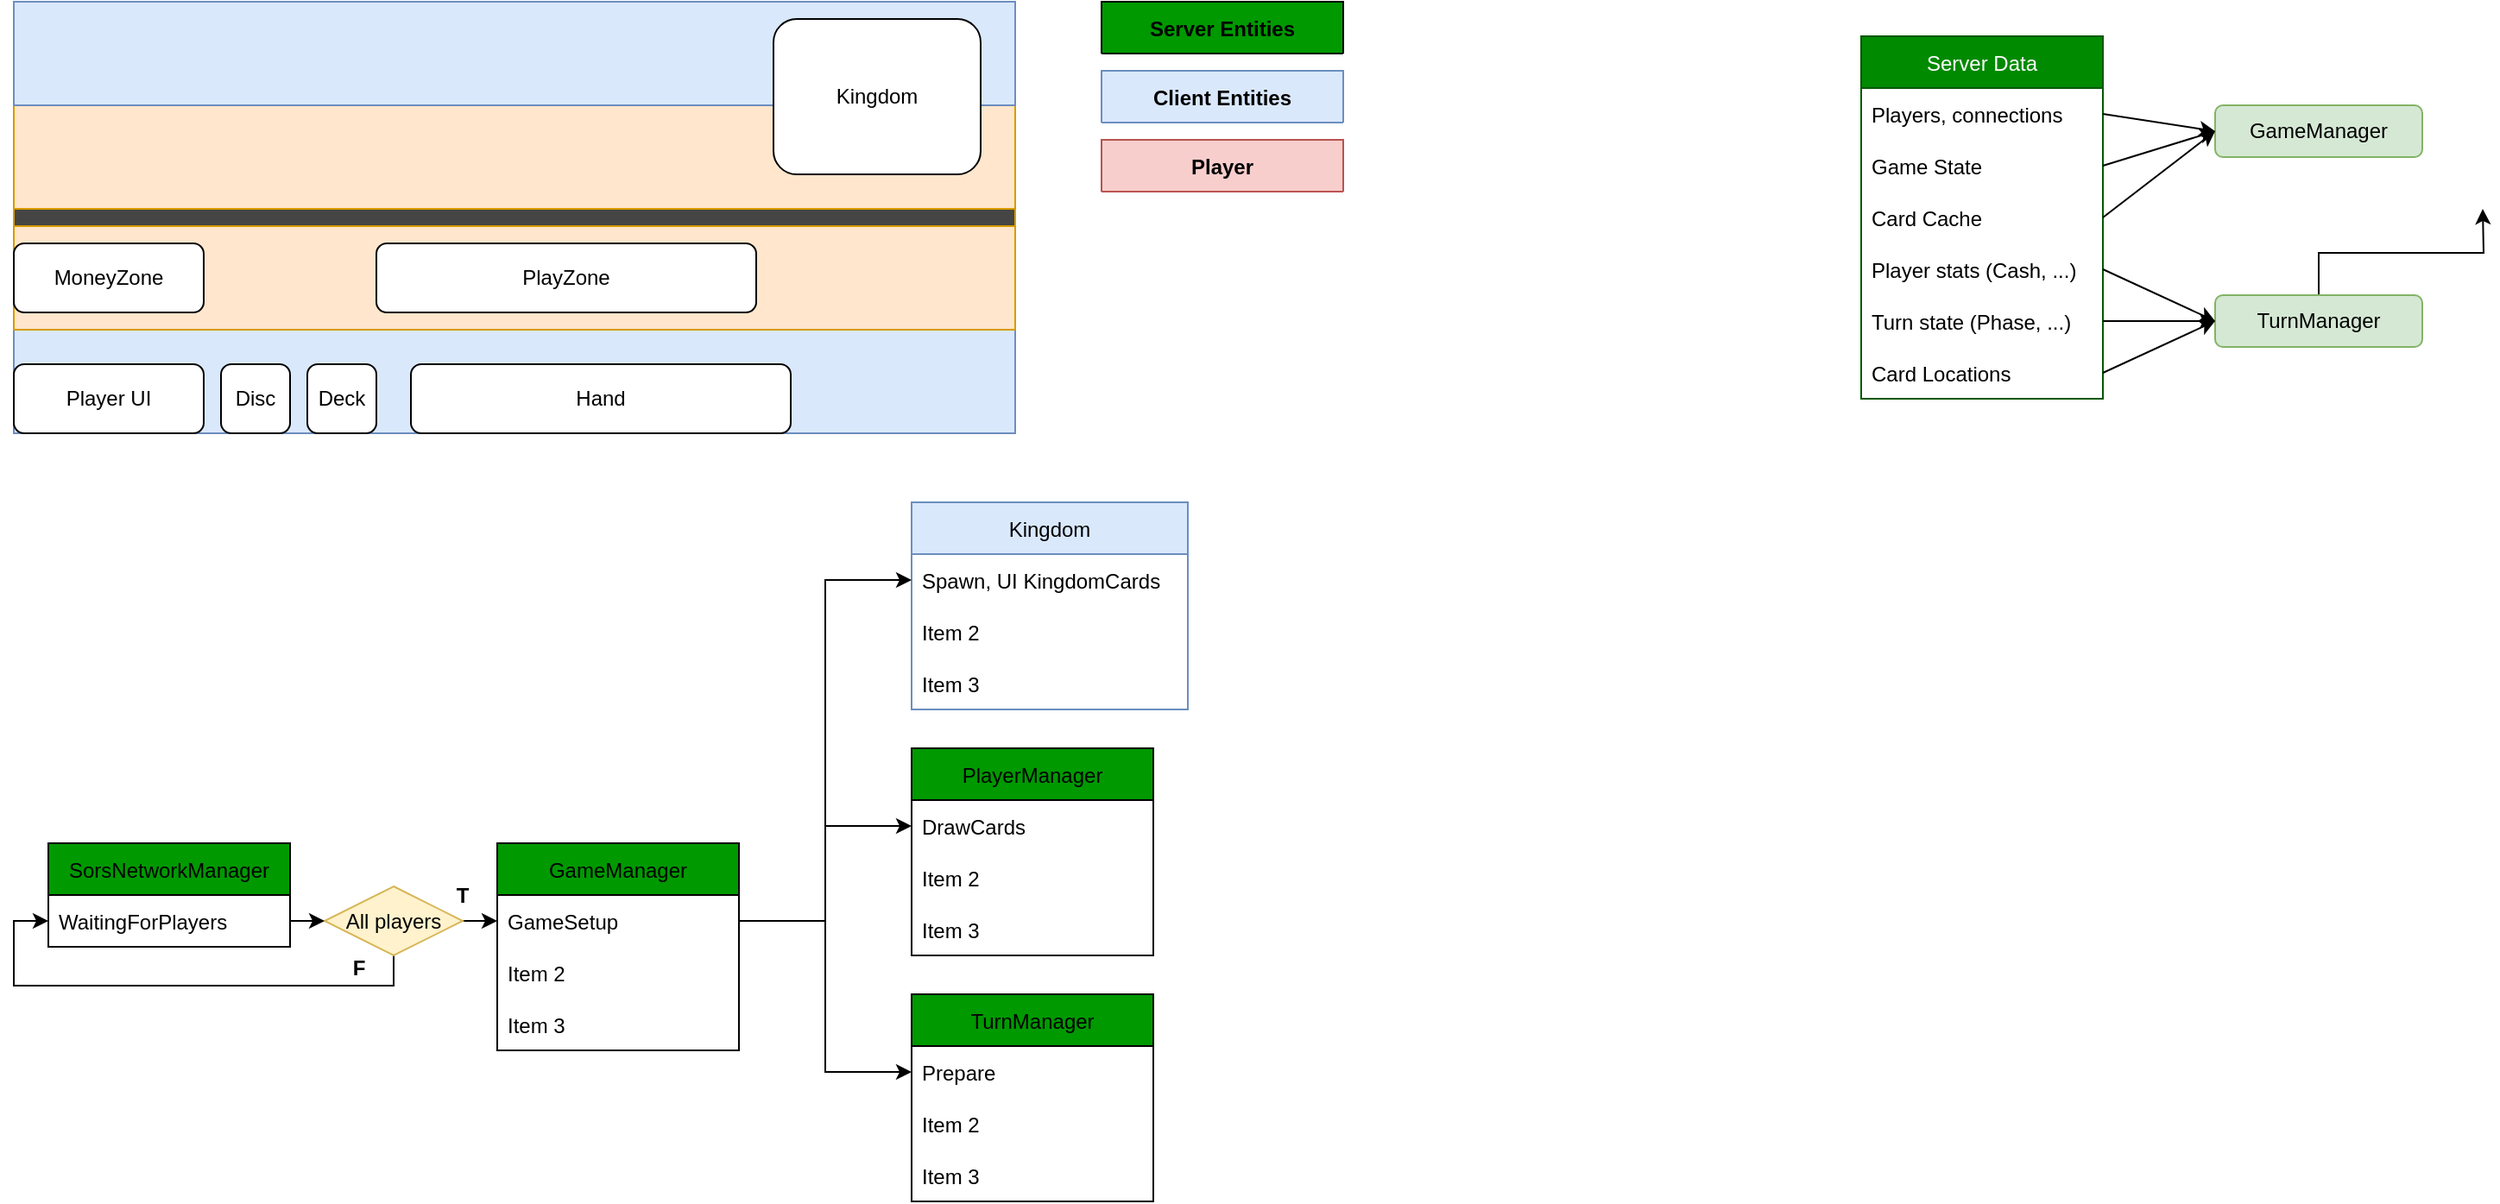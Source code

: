 <mxfile version="20.3.7" type="github" pages="4">
  <diagram name="Overview" id="e56a1550-8fbb-45ad-956c-1786394a9013">
    <mxGraphModel dx="2212" dy="1178" grid="1" gridSize="10" guides="1" tooltips="1" connect="1" arrows="1" fold="1" page="1" pageScale="1" pageWidth="1100" pageHeight="850" background="none" math="0" shadow="0">
      <root>
        <mxCell id="0" />
        <mxCell id="1" parent="0" />
        <mxCell id="58iVRJR7mtL0bhPhVLgX-22" value="" style="group" parent="1" vertex="1" connectable="0">
          <mxGeometry x="70" y="40" width="580" height="250" as="geometry" />
        </mxCell>
        <mxCell id="C90KK72VCtRBAQaXPwwY-1" value="" style="rounded=0;whiteSpace=wrap;html=1;fillColor=#dae8fc;strokeColor=#6c8ebf;" parent="58iVRJR7mtL0bhPhVLgX-22" vertex="1">
          <mxGeometry y="190" width="580" height="60" as="geometry" />
        </mxCell>
        <mxCell id="C90KK72VCtRBAQaXPwwY-2" value="" style="rounded=0;whiteSpace=wrap;html=1;fillColor=#ffe6cc;strokeColor=#d79b00;" parent="58iVRJR7mtL0bhPhVLgX-22" vertex="1">
          <mxGeometry y="130" width="580" height="60" as="geometry" />
        </mxCell>
        <mxCell id="C90KK72VCtRBAQaXPwwY-3" value="" style="rounded=0;whiteSpace=wrap;html=1;fillColor=#ffe6cc;strokeColor=#d79b00;" parent="58iVRJR7mtL0bhPhVLgX-22" vertex="1">
          <mxGeometry y="60" width="580" height="60" as="geometry" />
        </mxCell>
        <mxCell id="C90KK72VCtRBAQaXPwwY-4" value="" style="rounded=0;whiteSpace=wrap;html=1;fillColor=#454545;strokeColor=#d79b00;" parent="58iVRJR7mtL0bhPhVLgX-22" vertex="1">
          <mxGeometry y="120" width="580" height="10" as="geometry" />
        </mxCell>
        <mxCell id="C90KK72VCtRBAQaXPwwY-5" value="" style="rounded=0;whiteSpace=wrap;html=1;fillColor=#dae8fc;strokeColor=#6c8ebf;" parent="58iVRJR7mtL0bhPhVLgX-22" vertex="1">
          <mxGeometry width="580" height="60" as="geometry" />
        </mxCell>
        <mxCell id="C90KK72VCtRBAQaXPwwY-6" value="Hand" style="rounded=1;whiteSpace=wrap;html=1;" parent="58iVRJR7mtL0bhPhVLgX-22" vertex="1">
          <mxGeometry x="230" y="210" width="220" height="40" as="geometry" />
        </mxCell>
        <mxCell id="C90KK72VCtRBAQaXPwwY-7" value="Player UI" style="rounded=1;whiteSpace=wrap;html=1;" parent="58iVRJR7mtL0bhPhVLgX-22" vertex="1">
          <mxGeometry y="210" width="110" height="40" as="geometry" />
        </mxCell>
        <mxCell id="C90KK72VCtRBAQaXPwwY-8" value="Disc" style="rounded=1;whiteSpace=wrap;html=1;" parent="58iVRJR7mtL0bhPhVLgX-22" vertex="1">
          <mxGeometry x="120" y="210" width="40" height="40" as="geometry" />
        </mxCell>
        <mxCell id="C90KK72VCtRBAQaXPwwY-9" value="Deck" style="rounded=1;whiteSpace=wrap;html=1;" parent="58iVRJR7mtL0bhPhVLgX-22" vertex="1">
          <mxGeometry x="170" y="210" width="40" height="40" as="geometry" />
        </mxCell>
        <mxCell id="C90KK72VCtRBAQaXPwwY-10" value="PlayZone" style="rounded=1;whiteSpace=wrap;html=1;" parent="58iVRJR7mtL0bhPhVLgX-22" vertex="1">
          <mxGeometry x="210" y="140" width="220" height="40" as="geometry" />
        </mxCell>
        <mxCell id="C90KK72VCtRBAQaXPwwY-11" value="MoneyZone" style="rounded=1;whiteSpace=wrap;html=1;" parent="58iVRJR7mtL0bhPhVLgX-22" vertex="1">
          <mxGeometry y="140" width="110" height="40" as="geometry" />
        </mxCell>
        <mxCell id="LB_I5nbtP3hotRsRZlri-5" value="Kingdom" style="rounded=1;whiteSpace=wrap;html=1;" parent="58iVRJR7mtL0bhPhVLgX-22" vertex="1">
          <mxGeometry x="440" y="10" width="120" height="90" as="geometry" />
        </mxCell>
        <mxCell id="58iVRJR7mtL0bhPhVLgX-23" value="" style="group" parent="1" vertex="1" connectable="0">
          <mxGeometry x="700" y="40" width="140" height="110" as="geometry" />
        </mxCell>
        <mxCell id="C90KK72VCtRBAQaXPwwY-21" value="Server Entities" style="swimlane;fontStyle=1;childLayout=stackLayout;horizontal=1;startSize=30;horizontalStack=0;resizeParent=1;resizeParentMax=0;resizeLast=0;collapsible=1;marginBottom=0;fillColor=#009900;" parent="58iVRJR7mtL0bhPhVLgX-23" vertex="1">
          <mxGeometry width="140" height="30" as="geometry" />
        </mxCell>
        <mxCell id="C90KK72VCtRBAQaXPwwY-25" value="Player" style="swimlane;fontStyle=1;childLayout=stackLayout;horizontal=1;startSize=30;horizontalStack=0;resizeParent=1;resizeParentMax=0;resizeLast=0;collapsible=1;marginBottom=0;fillColor=#f8cecc;strokeColor=#b85450;" parent="58iVRJR7mtL0bhPhVLgX-23" vertex="1">
          <mxGeometry y="80" width="140" height="30" as="geometry" />
        </mxCell>
        <mxCell id="LB_I5nbtP3hotRsRZlri-6" value="Client Entities" style="swimlane;fontStyle=1;childLayout=stackLayout;horizontal=1;startSize=30;horizontalStack=0;resizeParent=1;resizeParentMax=0;resizeLast=0;collapsible=1;marginBottom=0;fillColor=#dae8fc;strokeColor=#6c8ebf;" parent="58iVRJR7mtL0bhPhVLgX-23" vertex="1">
          <mxGeometry y="40" width="140" height="30" as="geometry" />
        </mxCell>
        <mxCell id="58iVRJR7mtL0bhPhVLgX-24" value="" style="group" parent="1" vertex="1" connectable="0">
          <mxGeometry x="70" y="330" width="680" height="405" as="geometry" />
        </mxCell>
        <mxCell id="C90KK72VCtRBAQaXPwwY-13" value="GameManager" style="swimlane;fontStyle=0;childLayout=stackLayout;horizontal=1;startSize=30;horizontalStack=0;resizeParent=1;resizeParentMax=0;resizeLast=0;collapsible=1;marginBottom=0;fillColor=#009900;" parent="58iVRJR7mtL0bhPhVLgX-24" vertex="1">
          <mxGeometry x="280" y="197.5" width="140" height="120" as="geometry" />
        </mxCell>
        <mxCell id="C90KK72VCtRBAQaXPwwY-14" value="GameSetup" style="text;strokeColor=none;fillColor=none;align=left;verticalAlign=middle;spacingLeft=4;spacingRight=4;overflow=hidden;points=[[0,0.5],[1,0.5]];portConstraint=eastwest;rotatable=0;" parent="C90KK72VCtRBAQaXPwwY-13" vertex="1">
          <mxGeometry y="30" width="140" height="30" as="geometry" />
        </mxCell>
        <mxCell id="C90KK72VCtRBAQaXPwwY-15" value="Item 2" style="text;strokeColor=none;fillColor=none;align=left;verticalAlign=middle;spacingLeft=4;spacingRight=4;overflow=hidden;points=[[0,0.5],[1,0.5]];portConstraint=eastwest;rotatable=0;" parent="C90KK72VCtRBAQaXPwwY-13" vertex="1">
          <mxGeometry y="60" width="140" height="30" as="geometry" />
        </mxCell>
        <mxCell id="C90KK72VCtRBAQaXPwwY-16" value="Item 3" style="text;strokeColor=none;fillColor=none;align=left;verticalAlign=middle;spacingLeft=4;spacingRight=4;overflow=hidden;points=[[0,0.5],[1,0.5]];portConstraint=eastwest;rotatable=0;" parent="C90KK72VCtRBAQaXPwwY-13" vertex="1">
          <mxGeometry y="90" width="140" height="30" as="geometry" />
        </mxCell>
        <mxCell id="C90KK72VCtRBAQaXPwwY-17" value="TurnManager" style="swimlane;fontStyle=0;childLayout=stackLayout;horizontal=1;startSize=30;horizontalStack=0;resizeParent=1;resizeParentMax=0;resizeLast=0;collapsible=1;marginBottom=0;fillColor=#009900;" parent="58iVRJR7mtL0bhPhVLgX-24" vertex="1">
          <mxGeometry x="520" y="285" width="140" height="120" as="geometry" />
        </mxCell>
        <mxCell id="C90KK72VCtRBAQaXPwwY-18" value="Prepare" style="text;strokeColor=none;fillColor=none;align=left;verticalAlign=middle;spacingLeft=4;spacingRight=4;overflow=hidden;points=[[0,0.5],[1,0.5]];portConstraint=eastwest;rotatable=0;" parent="C90KK72VCtRBAQaXPwwY-17" vertex="1">
          <mxGeometry y="30" width="140" height="30" as="geometry" />
        </mxCell>
        <mxCell id="C90KK72VCtRBAQaXPwwY-19" value="Item 2" style="text;strokeColor=none;fillColor=none;align=left;verticalAlign=middle;spacingLeft=4;spacingRight=4;overflow=hidden;points=[[0,0.5],[1,0.5]];portConstraint=eastwest;rotatable=0;" parent="C90KK72VCtRBAQaXPwwY-17" vertex="1">
          <mxGeometry y="60" width="140" height="30" as="geometry" />
        </mxCell>
        <mxCell id="C90KK72VCtRBAQaXPwwY-20" value="Item 3" style="text;strokeColor=none;fillColor=none;align=left;verticalAlign=middle;spacingLeft=4;spacingRight=4;overflow=hidden;points=[[0,0.5],[1,0.5]];portConstraint=eastwest;rotatable=0;" parent="C90KK72VCtRBAQaXPwwY-17" vertex="1">
          <mxGeometry y="90" width="140" height="30" as="geometry" />
        </mxCell>
        <mxCell id="LB_I5nbtP3hotRsRZlri-1" value="Kingdom" style="swimlane;fontStyle=0;childLayout=stackLayout;horizontal=1;startSize=30;horizontalStack=0;resizeParent=1;resizeParentMax=0;resizeLast=0;collapsible=1;marginBottom=0;fillColor=#dae8fc;strokeColor=#6c8ebf;" parent="58iVRJR7mtL0bhPhVLgX-24" vertex="1">
          <mxGeometry x="520" width="160" height="120" as="geometry" />
        </mxCell>
        <mxCell id="LB_I5nbtP3hotRsRZlri-2" value="Spawn, UI KingdomCards " style="text;strokeColor=none;fillColor=none;align=left;verticalAlign=middle;spacingLeft=4;spacingRight=4;overflow=hidden;points=[[0,0.5],[1,0.5]];portConstraint=eastwest;rotatable=0;" parent="LB_I5nbtP3hotRsRZlri-1" vertex="1">
          <mxGeometry y="30" width="160" height="30" as="geometry" />
        </mxCell>
        <mxCell id="LB_I5nbtP3hotRsRZlri-3" value="Item 2" style="text;strokeColor=none;fillColor=none;align=left;verticalAlign=middle;spacingLeft=4;spacingRight=4;overflow=hidden;points=[[0,0.5],[1,0.5]];portConstraint=eastwest;rotatable=0;" parent="LB_I5nbtP3hotRsRZlri-1" vertex="1">
          <mxGeometry y="60" width="160" height="30" as="geometry" />
        </mxCell>
        <mxCell id="LB_I5nbtP3hotRsRZlri-4" value="Item 3" style="text;strokeColor=none;fillColor=none;align=left;verticalAlign=middle;spacingLeft=4;spacingRight=4;overflow=hidden;points=[[0,0.5],[1,0.5]];portConstraint=eastwest;rotatable=0;" parent="LB_I5nbtP3hotRsRZlri-1" vertex="1">
          <mxGeometry y="90" width="160" height="30" as="geometry" />
        </mxCell>
        <mxCell id="LB_I5nbtP3hotRsRZlri-7" value="SorsNetworkManager" style="swimlane;fontStyle=0;childLayout=stackLayout;horizontal=1;startSize=30;horizontalStack=0;resizeParent=1;resizeParentMax=0;resizeLast=0;collapsible=1;marginBottom=0;fillColor=#009900;" parent="58iVRJR7mtL0bhPhVLgX-24" vertex="1">
          <mxGeometry x="20" y="197.5" width="140" height="60" as="geometry" />
        </mxCell>
        <mxCell id="LB_I5nbtP3hotRsRZlri-8" value="WaitingForPlayers" style="text;strokeColor=none;fillColor=none;align=left;verticalAlign=middle;spacingLeft=4;spacingRight=4;overflow=hidden;points=[[0,0.5],[1,0.5]];portConstraint=eastwest;rotatable=0;" parent="LB_I5nbtP3hotRsRZlri-7" vertex="1">
          <mxGeometry y="30" width="140" height="30" as="geometry" />
        </mxCell>
        <mxCell id="LB_I5nbtP3hotRsRZlri-14" style="edgeStyle=orthogonalEdgeStyle;rounded=0;orthogonalLoop=1;jettySize=auto;html=1;exitX=0.5;exitY=1;exitDx=0;exitDy=0;entryX=0;entryY=0.5;entryDx=0;entryDy=0;" parent="58iVRJR7mtL0bhPhVLgX-24" source="LB_I5nbtP3hotRsRZlri-12" target="LB_I5nbtP3hotRsRZlri-8" edge="1">
          <mxGeometry relative="1" as="geometry">
            <mxPoint x="150" y="245" as="targetPoint" />
            <Array as="points">
              <mxPoint x="220" y="280" />
              <mxPoint y="280" />
              <mxPoint y="242" />
            </Array>
          </mxGeometry>
        </mxCell>
        <mxCell id="LB_I5nbtP3hotRsRZlri-16" style="edgeStyle=orthogonalEdgeStyle;rounded=0;orthogonalLoop=1;jettySize=auto;html=1;exitX=1;exitY=0.5;exitDx=0;exitDy=0;entryX=0;entryY=0.5;entryDx=0;entryDy=0;" parent="58iVRJR7mtL0bhPhVLgX-24" source="LB_I5nbtP3hotRsRZlri-12" target="C90KK72VCtRBAQaXPwwY-14" edge="1">
          <mxGeometry relative="1" as="geometry" />
        </mxCell>
        <mxCell id="LB_I5nbtP3hotRsRZlri-12" value="All players" style="rhombus;whiteSpace=wrap;html=1;fillColor=#fff2cc;strokeColor=#d6b656;" parent="58iVRJR7mtL0bhPhVLgX-24" vertex="1">
          <mxGeometry x="180" y="222.5" width="80" height="40" as="geometry" />
        </mxCell>
        <mxCell id="LB_I5nbtP3hotRsRZlri-13" style="edgeStyle=orthogonalEdgeStyle;rounded=0;orthogonalLoop=1;jettySize=auto;html=1;exitX=1;exitY=0.5;exitDx=0;exitDy=0;entryX=0;entryY=0.5;entryDx=0;entryDy=0;" parent="58iVRJR7mtL0bhPhVLgX-24" source="LB_I5nbtP3hotRsRZlri-8" target="LB_I5nbtP3hotRsRZlri-12" edge="1">
          <mxGeometry relative="1" as="geometry" />
        </mxCell>
        <mxCell id="LB_I5nbtP3hotRsRZlri-17" value="&lt;b&gt;T&lt;/b&gt;" style="text;html=1;strokeColor=none;fillColor=none;align=center;verticalAlign=middle;whiteSpace=wrap;rounded=0;" parent="58iVRJR7mtL0bhPhVLgX-24" vertex="1">
          <mxGeometry x="230" y="212.5" width="60" height="30" as="geometry" />
        </mxCell>
        <mxCell id="LB_I5nbtP3hotRsRZlri-18" value="&lt;b&gt;F&lt;/b&gt;" style="text;html=1;strokeColor=none;fillColor=none;align=center;verticalAlign=middle;whiteSpace=wrap;rounded=0;" parent="58iVRJR7mtL0bhPhVLgX-24" vertex="1">
          <mxGeometry x="170" y="255" width="60" height="30" as="geometry" />
        </mxCell>
        <mxCell id="LB_I5nbtP3hotRsRZlri-19" style="edgeStyle=orthogonalEdgeStyle;rounded=0;orthogonalLoop=1;jettySize=auto;html=1;exitX=1;exitY=0.5;exitDx=0;exitDy=0;entryX=0;entryY=0.5;entryDx=0;entryDy=0;" parent="58iVRJR7mtL0bhPhVLgX-24" source="C90KK72VCtRBAQaXPwwY-14" target="C90KK72VCtRBAQaXPwwY-18" edge="1">
          <mxGeometry relative="1" as="geometry" />
        </mxCell>
        <mxCell id="LB_I5nbtP3hotRsRZlri-20" style="edgeStyle=orthogonalEdgeStyle;rounded=0;orthogonalLoop=1;jettySize=auto;html=1;exitX=1;exitY=0.5;exitDx=0;exitDy=0;entryX=0;entryY=0.5;entryDx=0;entryDy=0;" parent="58iVRJR7mtL0bhPhVLgX-24" source="C90KK72VCtRBAQaXPwwY-14" target="LB_I5nbtP3hotRsRZlri-2" edge="1">
          <mxGeometry relative="1" as="geometry">
            <mxPoint x="480" y="45" as="targetPoint" />
          </mxGeometry>
        </mxCell>
        <mxCell id="LB_I5nbtP3hotRsRZlri-21" value="PlayerManager" style="swimlane;fontStyle=0;childLayout=stackLayout;horizontal=1;startSize=30;horizontalStack=0;resizeParent=1;resizeParentMax=0;resizeLast=0;collapsible=1;marginBottom=0;fillColor=#009900;" parent="58iVRJR7mtL0bhPhVLgX-24" vertex="1">
          <mxGeometry x="520" y="142.5" width="140" height="120" as="geometry" />
        </mxCell>
        <mxCell id="LB_I5nbtP3hotRsRZlri-22" value="DrawCards" style="text;strokeColor=none;fillColor=none;align=left;verticalAlign=middle;spacingLeft=4;spacingRight=4;overflow=hidden;points=[[0,0.5],[1,0.5]];portConstraint=eastwest;rotatable=0;" parent="LB_I5nbtP3hotRsRZlri-21" vertex="1">
          <mxGeometry y="30" width="140" height="30" as="geometry" />
        </mxCell>
        <mxCell id="LB_I5nbtP3hotRsRZlri-23" value="Item 2" style="text;strokeColor=none;fillColor=none;align=left;verticalAlign=middle;spacingLeft=4;spacingRight=4;overflow=hidden;points=[[0,0.5],[1,0.5]];portConstraint=eastwest;rotatable=0;" parent="LB_I5nbtP3hotRsRZlri-21" vertex="1">
          <mxGeometry y="60" width="140" height="30" as="geometry" />
        </mxCell>
        <mxCell id="LB_I5nbtP3hotRsRZlri-24" value="Item 3" style="text;strokeColor=none;fillColor=none;align=left;verticalAlign=middle;spacingLeft=4;spacingRight=4;overflow=hidden;points=[[0,0.5],[1,0.5]];portConstraint=eastwest;rotatable=0;" parent="LB_I5nbtP3hotRsRZlri-21" vertex="1">
          <mxGeometry y="90" width="140" height="30" as="geometry" />
        </mxCell>
        <mxCell id="LB_I5nbtP3hotRsRZlri-25" style="edgeStyle=orthogonalEdgeStyle;rounded=0;orthogonalLoop=1;jettySize=auto;html=1;exitX=1;exitY=0.5;exitDx=0;exitDy=0;entryX=0;entryY=0.5;entryDx=0;entryDy=0;" parent="58iVRJR7mtL0bhPhVLgX-24" source="C90KK72VCtRBAQaXPwwY-14" target="LB_I5nbtP3hotRsRZlri-22" edge="1">
          <mxGeometry relative="1" as="geometry" />
        </mxCell>
        <mxCell id="ub6TdQImIJ_st5pN_1mr-3" value="Server Data" style="swimlane;fontStyle=0;childLayout=stackLayout;horizontal=1;startSize=30;horizontalStack=0;resizeParent=1;resizeParentMax=0;resizeLast=0;collapsible=1;marginBottom=0;fillColor=#008a00;fontColor=#ffffff;strokeColor=#005700;" parent="1" vertex="1">
          <mxGeometry x="1140" y="60" width="140" height="210" as="geometry" />
        </mxCell>
        <mxCell id="ub6TdQImIJ_st5pN_1mr-4" value="Players, connections" style="text;strokeColor=none;fillColor=none;align=left;verticalAlign=middle;spacingLeft=4;spacingRight=4;overflow=hidden;points=[[0,0.5],[1,0.5]];portConstraint=eastwest;rotatable=0;" parent="ub6TdQImIJ_st5pN_1mr-3" vertex="1">
          <mxGeometry y="30" width="140" height="30" as="geometry" />
        </mxCell>
        <mxCell id="ub6TdQImIJ_st5pN_1mr-7" value="Game State" style="text;strokeColor=none;fillColor=none;align=left;verticalAlign=middle;spacingLeft=4;spacingRight=4;overflow=hidden;points=[[0,0.5],[1,0.5]];portConstraint=eastwest;rotatable=0;" parent="ub6TdQImIJ_st5pN_1mr-3" vertex="1">
          <mxGeometry y="60" width="140" height="30" as="geometry" />
        </mxCell>
        <mxCell id="ub6TdQImIJ_st5pN_1mr-10" value="Card Cache" style="text;strokeColor=none;fillColor=none;align=left;verticalAlign=middle;spacingLeft=4;spacingRight=4;overflow=hidden;points=[[0,0.5],[1,0.5]];portConstraint=eastwest;rotatable=0;" parent="ub6TdQImIJ_st5pN_1mr-3" vertex="1">
          <mxGeometry y="90" width="140" height="30" as="geometry" />
        </mxCell>
        <mxCell id="ub6TdQImIJ_st5pN_1mr-8" value="Player stats (Cash, ...)" style="text;strokeColor=none;fillColor=none;align=left;verticalAlign=middle;spacingLeft=4;spacingRight=4;overflow=hidden;points=[[0,0.5],[1,0.5]];portConstraint=eastwest;rotatable=0;" parent="ub6TdQImIJ_st5pN_1mr-3" vertex="1">
          <mxGeometry y="120" width="140" height="30" as="geometry" />
        </mxCell>
        <mxCell id="ub6TdQImIJ_st5pN_1mr-9" value="Turn state (Phase, ...)" style="text;strokeColor=none;fillColor=none;align=left;verticalAlign=middle;spacingLeft=4;spacingRight=4;overflow=hidden;points=[[0,0.5],[1,0.5]];portConstraint=eastwest;rotatable=0;" parent="ub6TdQImIJ_st5pN_1mr-3" vertex="1">
          <mxGeometry y="150" width="140" height="30" as="geometry" />
        </mxCell>
        <mxCell id="ub6TdQImIJ_st5pN_1mr-5" value="Card Locations" style="text;strokeColor=none;fillColor=none;align=left;verticalAlign=middle;spacingLeft=4;spacingRight=4;overflow=hidden;points=[[0,0.5],[1,0.5]];portConstraint=eastwest;rotatable=0;" parent="ub6TdQImIJ_st5pN_1mr-3" vertex="1">
          <mxGeometry y="180" width="140" height="30" as="geometry" />
        </mxCell>
        <mxCell id="ub6TdQImIJ_st5pN_1mr-11" value="GameManager" style="rounded=1;whiteSpace=wrap;html=1;fillColor=#d5e8d4;strokeColor=#82b366;" parent="1" vertex="1">
          <mxGeometry x="1345" y="100" width="120" height="30" as="geometry" />
        </mxCell>
        <mxCell id="kdSAJhhV-AyTgdfB6zP1-1" style="edgeStyle=orthogonalEdgeStyle;rounded=0;orthogonalLoop=1;jettySize=auto;html=1;exitX=0.5;exitY=0;exitDx=0;exitDy=0;" edge="1" parent="1" source="ub6TdQImIJ_st5pN_1mr-12">
          <mxGeometry relative="1" as="geometry">
            <mxPoint x="1500" y="160" as="targetPoint" />
          </mxGeometry>
        </mxCell>
        <mxCell id="ub6TdQImIJ_st5pN_1mr-12" value="TurnManager" style="rounded=1;whiteSpace=wrap;html=1;fillColor=#d5e8d4;strokeColor=#82b366;" parent="1" vertex="1">
          <mxGeometry x="1345" y="210" width="120" height="30" as="geometry" />
        </mxCell>
        <mxCell id="ub6TdQImIJ_st5pN_1mr-13" style="rounded=0;orthogonalLoop=1;jettySize=auto;html=1;exitX=1;exitY=0.5;exitDx=0;exitDy=0;entryX=0;entryY=0.5;entryDx=0;entryDy=0;startArrow=none;startFill=0;" parent="1" source="ub6TdQImIJ_st5pN_1mr-8" target="ub6TdQImIJ_st5pN_1mr-12" edge="1">
          <mxGeometry relative="1" as="geometry" />
        </mxCell>
        <mxCell id="ub6TdQImIJ_st5pN_1mr-14" style="edgeStyle=none;rounded=0;orthogonalLoop=1;jettySize=auto;html=1;exitX=1;exitY=0.5;exitDx=0;exitDy=0;entryX=0;entryY=0.5;entryDx=0;entryDy=0;startArrow=none;startFill=0;" parent="1" source="ub6TdQImIJ_st5pN_1mr-9" target="ub6TdQImIJ_st5pN_1mr-12" edge="1">
          <mxGeometry relative="1" as="geometry" />
        </mxCell>
        <mxCell id="ub6TdQImIJ_st5pN_1mr-15" style="edgeStyle=none;rounded=0;orthogonalLoop=1;jettySize=auto;html=1;exitX=1;exitY=0.5;exitDx=0;exitDy=0;entryX=0;entryY=0.5;entryDx=0;entryDy=0;startArrow=none;startFill=0;" parent="1" source="ub6TdQImIJ_st5pN_1mr-4" target="ub6TdQImIJ_st5pN_1mr-11" edge="1">
          <mxGeometry relative="1" as="geometry" />
        </mxCell>
        <mxCell id="ub6TdQImIJ_st5pN_1mr-16" style="edgeStyle=none;rounded=0;orthogonalLoop=1;jettySize=auto;html=1;exitX=1;exitY=0.5;exitDx=0;exitDy=0;startArrow=none;startFill=0;entryX=0;entryY=0.5;entryDx=0;entryDy=0;" parent="1" source="ub6TdQImIJ_st5pN_1mr-7" target="ub6TdQImIJ_st5pN_1mr-11" edge="1">
          <mxGeometry relative="1" as="geometry">
            <mxPoint x="1325" y="135" as="targetPoint" />
            <Array as="points" />
          </mxGeometry>
        </mxCell>
        <mxCell id="ub6TdQImIJ_st5pN_1mr-17" style="edgeStyle=none;rounded=0;orthogonalLoop=1;jettySize=auto;html=1;exitX=1;exitY=0.5;exitDx=0;exitDy=0;entryX=0;entryY=0.5;entryDx=0;entryDy=0;startArrow=none;startFill=0;" parent="1" source="ub6TdQImIJ_st5pN_1mr-10" target="ub6TdQImIJ_st5pN_1mr-11" edge="1">
          <mxGeometry relative="1" as="geometry" />
        </mxCell>
        <mxCell id="ub6TdQImIJ_st5pN_1mr-18" style="edgeStyle=none;rounded=0;orthogonalLoop=1;jettySize=auto;html=1;exitX=1;exitY=0.5;exitDx=0;exitDy=0;entryX=0;entryY=0.5;entryDx=0;entryDy=0;startArrow=none;startFill=0;" parent="1" source="ub6TdQImIJ_st5pN_1mr-5" target="ub6TdQImIJ_st5pN_1mr-12" edge="1">
          <mxGeometry relative="1" as="geometry" />
        </mxCell>
      </root>
    </mxGraphModel>
  </diagram>
  <diagram id="BeQoN5BNRSyJdBuuKmHe" name="TurnManager">
    <mxGraphModel dx="474" dy="693" grid="1" gridSize="10" guides="1" tooltips="1" connect="1" arrows="1" fold="1" page="1" pageScale="1" pageWidth="827" pageHeight="1169" math="0" shadow="0">
      <root>
        <mxCell id="0" />
        <mxCell id="1" parent="0" />
        <mxCell id="vIFYrGIW03D9M_VSCfs5-1" value="TurnManager State Machine" style="swimlane;" vertex="1" parent="1">
          <mxGeometry x="1110" y="25" width="450" height="800" as="geometry" />
        </mxCell>
        <mxCell id="vIFYrGIW03D9M_VSCfs5-2" style="edgeStyle=orthogonalEdgeStyle;rounded=0;orthogonalLoop=1;jettySize=auto;html=1;exitX=0.5;exitY=1;exitDx=0;exitDy=0;entryX=0.5;entryY=0;entryDx=0;entryDy=0;" edge="1" parent="vIFYrGIW03D9M_VSCfs5-1" source="vIFYrGIW03D9M_VSCfs5-3" target="vIFYrGIW03D9M_VSCfs5-8">
          <mxGeometry relative="1" as="geometry" />
        </mxCell>
        <mxCell id="vIFYrGIW03D9M_VSCfs5-3" value="Prepare" style="shape=hexagon;perimeter=hexagonPerimeter2;whiteSpace=wrap;html=1;fixedSize=1;" vertex="1" parent="vIFYrGIW03D9M_VSCfs5-1">
          <mxGeometry x="120" y="70" width="110" height="40" as="geometry" />
        </mxCell>
        <mxCell id="vIFYrGIW03D9M_VSCfs5-4" style="edgeStyle=orthogonalEdgeStyle;rounded=0;orthogonalLoop=1;jettySize=auto;html=1;exitX=1;exitY=0.5;exitDx=0;exitDy=0;entryX=0;entryY=0.5;entryDx=0;entryDy=0;" edge="1" parent="vIFYrGIW03D9M_VSCfs5-1" source="vIFYrGIW03D9M_VSCfs5-5" target="vIFYrGIW03D9M_VSCfs5-3">
          <mxGeometry relative="1" as="geometry" />
        </mxCell>
        <mxCell id="vIFYrGIW03D9M_VSCfs5-5" value="" style="ellipse;whiteSpace=wrap;html=1;aspect=fixed;fillColor=#454545;" vertex="1" parent="vIFYrGIW03D9M_VSCfs5-1">
          <mxGeometry x="20" y="75" width="30" height="30" as="geometry" />
        </mxCell>
        <mxCell id="vIFYrGIW03D9M_VSCfs5-6" value="&lt;b&gt;GameSetup&lt;/b&gt;" style="text;html=1;strokeColor=none;fillColor=none;align=center;verticalAlign=middle;whiteSpace=wrap;rounded=0;" vertex="1" parent="vIFYrGIW03D9M_VSCfs5-1">
          <mxGeometry x="60" y="50" width="60" height="30" as="geometry" />
        </mxCell>
        <mxCell id="vIFYrGIW03D9M_VSCfs5-7" style="edgeStyle=orthogonalEdgeStyle;rounded=0;orthogonalLoop=1;jettySize=auto;html=1;exitX=0.5;exitY=1;exitDx=0;exitDy=0;entryX=0.5;entryY=0;entryDx=0;entryDy=0;" edge="1" parent="vIFYrGIW03D9M_VSCfs5-1" source="vIFYrGIW03D9M_VSCfs5-8" target="vIFYrGIW03D9M_VSCfs5-11">
          <mxGeometry relative="1" as="geometry" />
        </mxCell>
        <mxCell id="vIFYrGIW03D9M_VSCfs5-8" value="PhaseSelection" style="shape=hexagon;perimeter=hexagonPerimeter2;whiteSpace=wrap;html=1;fixedSize=1;" vertex="1" parent="vIFYrGIW03D9M_VSCfs5-1">
          <mxGeometry x="120" y="130" width="110" height="40" as="geometry" />
        </mxCell>
        <mxCell id="vIFYrGIW03D9M_VSCfs5-9" style="edgeStyle=orthogonalEdgeStyle;rounded=0;orthogonalLoop=1;jettySize=auto;html=1;exitX=0;exitY=0.5;exitDx=0;exitDy=0;entryX=0;entryY=0.5;entryDx=0;entryDy=0;startArrow=none;" edge="1" parent="vIFYrGIW03D9M_VSCfs5-1" source="vIFYrGIW03D9M_VSCfs5-13" target="vIFYrGIW03D9M_VSCfs5-8">
          <mxGeometry relative="1" as="geometry" />
        </mxCell>
        <mxCell id="vIFYrGIW03D9M_VSCfs5-10" style="edgeStyle=orthogonalEdgeStyle;rounded=0;orthogonalLoop=1;jettySize=auto;html=1;exitX=0.5;exitY=1;exitDx=0;exitDy=0;entryX=0.5;entryY=0;entryDx=0;entryDy=0;" edge="1" parent="vIFYrGIW03D9M_VSCfs5-1" source="vIFYrGIW03D9M_VSCfs5-11" target="vIFYrGIW03D9M_VSCfs5-16">
          <mxGeometry relative="1" as="geometry" />
        </mxCell>
        <mxCell id="vIFYrGIW03D9M_VSCfs5-11" value="All" style="rhombus;whiteSpace=wrap;html=1;fillColor=#fff2cc;strokeColor=#d6b656;" vertex="1" parent="vIFYrGIW03D9M_VSCfs5-1">
          <mxGeometry x="150" y="190" width="50" height="40" as="geometry" />
        </mxCell>
        <mxCell id="vIFYrGIW03D9M_VSCfs5-12" value="&lt;b&gt;Player selected&lt;/b&gt;" style="text;html=1;strokeColor=none;fillColor=none;align=center;verticalAlign=middle;whiteSpace=wrap;rounded=0;" vertex="1" parent="vIFYrGIW03D9M_VSCfs5-1">
          <mxGeometry x="175" y="167" width="100" height="30" as="geometry" />
        </mxCell>
        <mxCell id="vIFYrGIW03D9M_VSCfs5-13" value="&lt;b&gt;F&lt;/b&gt;" style="text;html=1;strokeColor=none;fillColor=none;align=center;verticalAlign=middle;whiteSpace=wrap;rounded=0;" vertex="1" parent="vIFYrGIW03D9M_VSCfs5-1">
          <mxGeometry x="100" y="170" width="20" height="30" as="geometry" />
        </mxCell>
        <mxCell id="vIFYrGIW03D9M_VSCfs5-14" value="" style="edgeStyle=orthogonalEdgeStyle;rounded=0;orthogonalLoop=1;jettySize=auto;html=1;exitX=0;exitY=0.5;exitDx=0;exitDy=0;entryX=0;entryY=0.5;entryDx=0;entryDy=0;endArrow=none;" edge="1" parent="vIFYrGIW03D9M_VSCfs5-1" source="vIFYrGIW03D9M_VSCfs5-11" target="vIFYrGIW03D9M_VSCfs5-13">
          <mxGeometry relative="1" as="geometry">
            <mxPoint x="1380" y="1050" as="sourcePoint" />
            <mxPoint x="1350" y="990" as="targetPoint" />
            <Array as="points">
              <mxPoint x="80" y="210" />
              <mxPoint x="80" y="185" />
            </Array>
          </mxGeometry>
        </mxCell>
        <mxCell id="vIFYrGIW03D9M_VSCfs5-15" style="edgeStyle=orthogonalEdgeStyle;rounded=0;orthogonalLoop=1;jettySize=auto;html=1;exitX=0.5;exitY=1;exitDx=0;exitDy=0;entryX=0.5;entryY=0;entryDx=0;entryDy=0;" edge="1" parent="vIFYrGIW03D9M_VSCfs5-1" source="vIFYrGIW03D9M_VSCfs5-16" target="vIFYrGIW03D9M_VSCfs5-27">
          <mxGeometry relative="1" as="geometry" />
        </mxCell>
        <mxCell id="vIFYrGIW03D9M_VSCfs5-16" value="NextPhase" style="shape=hexagon;perimeter=hexagonPerimeter2;whiteSpace=wrap;html=1;fixedSize=1;" vertex="1" parent="vIFYrGIW03D9M_VSCfs5-1">
          <mxGeometry x="120" y="270" width="110" height="40" as="geometry" />
        </mxCell>
        <mxCell id="vIFYrGIW03D9M_VSCfs5-17" value="&lt;b&gt;T&lt;/b&gt;" style="text;html=1;strokeColor=none;fillColor=none;align=center;verticalAlign=middle;whiteSpace=wrap;rounded=0;" vertex="1" parent="vIFYrGIW03D9M_VSCfs5-1">
          <mxGeometry x="175" y="230" width="20" height="30" as="geometry" />
        </mxCell>
        <mxCell id="vIFYrGIW03D9M_VSCfs5-18" style="edgeStyle=orthogonalEdgeStyle;rounded=0;orthogonalLoop=1;jettySize=auto;html=1;exitX=0;exitY=0.5;exitDx=0;exitDy=0;entryX=1;entryY=0.5;entryDx=0;entryDy=0;" edge="1" parent="vIFYrGIW03D9M_VSCfs5-1" source="vIFYrGIW03D9M_VSCfs5-19" target="vIFYrGIW03D9M_VSCfs5-29">
          <mxGeometry relative="1" as="geometry" />
        </mxCell>
        <mxCell id="vIFYrGIW03D9M_VSCfs5-19" value="Draw I" style="shape=hexagon;perimeter=hexagonPerimeter2;whiteSpace=wrap;html=1;fixedSize=1;" vertex="1" parent="vIFYrGIW03D9M_VSCfs5-1">
          <mxGeometry x="120" y="390" width="110" height="40" as="geometry" />
        </mxCell>
        <mxCell id="vIFYrGIW03D9M_VSCfs5-20" style="edgeStyle=orthogonalEdgeStyle;rounded=0;orthogonalLoop=1;jettySize=auto;html=1;exitX=0.5;exitY=1;exitDx=0;exitDy=0;entryX=1;entryY=0.5;entryDx=0;entryDy=0;" edge="1" parent="vIFYrGIW03D9M_VSCfs5-1" source="vIFYrGIW03D9M_VSCfs5-27" target="vIFYrGIW03D9M_VSCfs5-19">
          <mxGeometry relative="1" as="geometry">
            <mxPoint x="250" y="400.0" as="sourcePoint" />
            <Array as="points">
              <mxPoint x="175" y="380" />
              <mxPoint x="250" y="380" />
              <mxPoint x="250" y="410" />
            </Array>
          </mxGeometry>
        </mxCell>
        <mxCell id="vIFYrGIW03D9M_VSCfs5-21" style="edgeStyle=orthogonalEdgeStyle;rounded=0;orthogonalLoop=1;jettySize=auto;html=1;exitX=0;exitY=0.5;exitDx=0;exitDy=0;entryX=1;entryY=0.5;entryDx=0;entryDy=0;" edge="1" parent="vIFYrGIW03D9M_VSCfs5-1" target="vIFYrGIW03D9M_VSCfs5-30">
          <mxGeometry relative="1" as="geometry">
            <Array as="points">
              <mxPoint x="250" y="470" />
            </Array>
            <mxPoint x="250" y="400.0" as="sourcePoint" />
          </mxGeometry>
        </mxCell>
        <mxCell id="vIFYrGIW03D9M_VSCfs5-22" style="edgeStyle=orthogonalEdgeStyle;rounded=0;orthogonalLoop=1;jettySize=auto;html=1;exitX=0;exitY=0.5;exitDx=0;exitDy=0;entryX=1;entryY=0.5;entryDx=0;entryDy=0;" edge="1" parent="vIFYrGIW03D9M_VSCfs5-1" target="vIFYrGIW03D9M_VSCfs5-31">
          <mxGeometry relative="1" as="geometry">
            <Array as="points">
              <mxPoint x="250" y="530" />
            </Array>
            <mxPoint x="250" y="400.0" as="sourcePoint" />
          </mxGeometry>
        </mxCell>
        <mxCell id="vIFYrGIW03D9M_VSCfs5-23" style="edgeStyle=orthogonalEdgeStyle;rounded=0;orthogonalLoop=1;jettySize=auto;html=1;exitX=0;exitY=0.5;exitDx=0;exitDy=0;entryX=1;entryY=0.5;entryDx=0;entryDy=0;" edge="1" parent="vIFYrGIW03D9M_VSCfs5-1" target="vIFYrGIW03D9M_VSCfs5-33">
          <mxGeometry relative="1" as="geometry">
            <Array as="points">
              <mxPoint x="250" y="590" />
            </Array>
            <mxPoint x="250" y="400.0" as="sourcePoint" />
          </mxGeometry>
        </mxCell>
        <mxCell id="vIFYrGIW03D9M_VSCfs5-24" style="edgeStyle=orthogonalEdgeStyle;rounded=0;orthogonalLoop=1;jettySize=auto;html=1;exitX=0;exitY=0.5;exitDx=0;exitDy=0;entryX=1;entryY=0.5;entryDx=0;entryDy=0;" edge="1" parent="vIFYrGIW03D9M_VSCfs5-1" target="vIFYrGIW03D9M_VSCfs5-34">
          <mxGeometry relative="1" as="geometry">
            <mxPoint x="250" y="400.0" as="sourcePoint" />
            <Array as="points">
              <mxPoint x="250" y="650" />
            </Array>
          </mxGeometry>
        </mxCell>
        <mxCell id="vIFYrGIW03D9M_VSCfs5-25" style="edgeStyle=orthogonalEdgeStyle;rounded=0;orthogonalLoop=1;jettySize=auto;html=1;exitX=0;exitY=0.5;exitDx=0;exitDy=0;entryX=1;entryY=0.5;entryDx=0;entryDy=0;" edge="1" parent="vIFYrGIW03D9M_VSCfs5-1" target="vIFYrGIW03D9M_VSCfs5-36">
          <mxGeometry relative="1" as="geometry">
            <mxPoint x="250" y="400.0" as="sourcePoint" />
            <Array as="points">
              <mxPoint x="250" y="710" />
            </Array>
          </mxGeometry>
        </mxCell>
        <mxCell id="vIFYrGIW03D9M_VSCfs5-26" style="edgeStyle=orthogonalEdgeStyle;rounded=0;orthogonalLoop=1;jettySize=auto;html=1;exitX=0;exitY=0.5;exitDx=0;exitDy=0;entryX=1;entryY=0.5;entryDx=0;entryDy=0;" edge="1" parent="vIFYrGIW03D9M_VSCfs5-1" target="vIFYrGIW03D9M_VSCfs5-37">
          <mxGeometry relative="1" as="geometry">
            <mxPoint x="250" y="400.0" as="sourcePoint" />
            <Array as="points">
              <mxPoint x="250" y="770" />
            </Array>
          </mxGeometry>
        </mxCell>
        <mxCell id="vIFYrGIW03D9M_VSCfs5-27" value="Phase left" style="rhombus;whiteSpace=wrap;html=1;fillColor=#fff2cc;strokeColor=#d6b656;" vertex="1" parent="vIFYrGIW03D9M_VSCfs5-1">
          <mxGeometry x="130" y="330" width="90" height="40" as="geometry" />
        </mxCell>
        <mxCell id="vIFYrGIW03D9M_VSCfs5-28" value="&lt;b&gt;T&lt;/b&gt;" style="text;html=1;strokeColor=none;fillColor=none;align=center;verticalAlign=middle;whiteSpace=wrap;rounded=0;" vertex="1" parent="vIFYrGIW03D9M_VSCfs5-1">
          <mxGeometry x="150" y="360" width="20" height="30" as="geometry" />
        </mxCell>
        <mxCell id="vIFYrGIW03D9M_VSCfs5-29" value="Discard" style="shape=hexagon;perimeter=hexagonPerimeter2;whiteSpace=wrap;html=1;fixedSize=1;" vertex="1" parent="vIFYrGIW03D9M_VSCfs5-1">
          <mxGeometry x="30" y="390" width="70" height="40" as="geometry" />
        </mxCell>
        <mxCell id="vIFYrGIW03D9M_VSCfs5-30" value="Develop" style="shape=hexagon;perimeter=hexagonPerimeter2;whiteSpace=wrap;html=1;fixedSize=1;" vertex="1" parent="vIFYrGIW03D9M_VSCfs5-1">
          <mxGeometry x="120" y="450" width="110" height="40" as="geometry" />
        </mxCell>
        <mxCell id="vIFYrGIW03D9M_VSCfs5-50" style="edgeStyle=orthogonalEdgeStyle;rounded=0;orthogonalLoop=1;jettySize=auto;html=1;exitX=0;exitY=0.5;exitDx=0;exitDy=0;entryX=1;entryY=0.5;entryDx=0;entryDy=0;" edge="1" parent="vIFYrGIW03D9M_VSCfs5-1" source="vIFYrGIW03D9M_VSCfs5-31" target="vIFYrGIW03D9M_VSCfs5-49">
          <mxGeometry relative="1" as="geometry" />
        </mxCell>
        <mxCell id="vIFYrGIW03D9M_VSCfs5-31" value="Deploy" style="shape=hexagon;perimeter=hexagonPerimeter2;whiteSpace=wrap;html=1;fixedSize=1;" vertex="1" parent="vIFYrGIW03D9M_VSCfs5-1">
          <mxGeometry x="120" y="510" width="110" height="40" as="geometry" />
        </mxCell>
        <mxCell id="vIFYrGIW03D9M_VSCfs5-32" style="edgeStyle=orthogonalEdgeStyle;rounded=0;orthogonalLoop=1;jettySize=auto;html=1;exitX=1;exitY=0.75;exitDx=0;exitDy=0;entryX=1;entryY=0.5;entryDx=0;entryDy=0;startArrow=classic;startFill=1;dashed=1;" edge="1" parent="vIFYrGIW03D9M_VSCfs5-1" source="vIFYrGIW03D9M_VSCfs5-33" target="vIFYrGIW03D9M_VSCfs5-48">
          <mxGeometry relative="1" as="geometry" />
        </mxCell>
        <mxCell id="vIFYrGIW03D9M_VSCfs5-33" value="Combat" style="shape=hexagon;perimeter=hexagonPerimeter2;whiteSpace=wrap;html=1;fixedSize=1;" vertex="1" parent="vIFYrGIW03D9M_VSCfs5-1">
          <mxGeometry x="120" y="570" width="110" height="40" as="geometry" />
        </mxCell>
        <mxCell id="vIFYrGIW03D9M_VSCfs5-53" style="edgeStyle=orthogonalEdgeStyle;rounded=0;orthogonalLoop=1;jettySize=auto;html=1;exitX=0;exitY=0.5;exitDx=0;exitDy=0;entryX=1;entryY=0.5;entryDx=0;entryDy=0;" edge="1" parent="vIFYrGIW03D9M_VSCfs5-1" source="vIFYrGIW03D9M_VSCfs5-34" target="vIFYrGIW03D9M_VSCfs5-52">
          <mxGeometry relative="1" as="geometry" />
        </mxCell>
        <mxCell id="vIFYrGIW03D9M_VSCfs5-34" value="Draw II" style="shape=hexagon;perimeter=hexagonPerimeter2;whiteSpace=wrap;html=1;fixedSize=1;" vertex="1" parent="vIFYrGIW03D9M_VSCfs5-1">
          <mxGeometry x="120" y="630" width="110" height="40" as="geometry" />
        </mxCell>
        <mxCell id="vIFYrGIW03D9M_VSCfs5-35" style="edgeStyle=orthogonalEdgeStyle;rounded=0;orthogonalLoop=1;jettySize=auto;html=1;exitX=0;exitY=0.5;exitDx=0;exitDy=0;entryX=1;entryY=0.5;entryDx=0;entryDy=0;" edge="1" parent="vIFYrGIW03D9M_VSCfs5-1" source="vIFYrGIW03D9M_VSCfs5-36" target="vIFYrGIW03D9M_VSCfs5-39">
          <mxGeometry relative="1" as="geometry" />
        </mxCell>
        <mxCell id="vIFYrGIW03D9M_VSCfs5-36" value="Recruit" style="shape=hexagon;perimeter=hexagonPerimeter2;whiteSpace=wrap;html=1;fixedSize=1;" vertex="1" parent="vIFYrGIW03D9M_VSCfs5-1">
          <mxGeometry x="120" y="690" width="110" height="40" as="geometry" />
        </mxCell>
        <mxCell id="vIFYrGIW03D9M_VSCfs5-37" value="Prevail" style="shape=hexagon;perimeter=hexagonPerimeter2;whiteSpace=wrap;html=1;fixedSize=1;" vertex="1" parent="vIFYrGIW03D9M_VSCfs5-1">
          <mxGeometry x="120" y="750" width="110" height="40" as="geometry" />
        </mxCell>
        <mxCell id="vIFYrGIW03D9M_VSCfs5-38" style="edgeStyle=orthogonalEdgeStyle;rounded=0;orthogonalLoop=1;jettySize=auto;html=1;exitX=0;exitY=0.5;exitDx=0;exitDy=0;entryX=0;entryY=0.5;entryDx=0;entryDy=0;" edge="1" parent="vIFYrGIW03D9M_VSCfs5-1" source="vIFYrGIW03D9M_VSCfs5-39" target="vIFYrGIW03D9M_VSCfs5-16">
          <mxGeometry relative="1" as="geometry" />
        </mxCell>
        <mxCell id="vIFYrGIW03D9M_VSCfs5-39" value="Spawn" style="shape=hexagon;perimeter=hexagonPerimeter2;whiteSpace=wrap;html=1;fixedSize=1;" vertex="1" parent="vIFYrGIW03D9M_VSCfs5-1">
          <mxGeometry x="30" y="690" width="70" height="40" as="geometry" />
        </mxCell>
        <mxCell id="vIFYrGIW03D9M_VSCfs5-40" style="edgeStyle=orthogonalEdgeStyle;rounded=0;orthogonalLoop=1;jettySize=auto;html=1;exitX=0;exitY=0.5;exitDx=0;exitDy=0;entryX=0;entryY=0.5;entryDx=0;entryDy=0;" edge="1" parent="vIFYrGIW03D9M_VSCfs5-1" source="vIFYrGIW03D9M_VSCfs5-29" target="vIFYrGIW03D9M_VSCfs5-16">
          <mxGeometry relative="1" as="geometry">
            <mxPoint x="70" y="350" as="targetPoint" />
          </mxGeometry>
        </mxCell>
        <mxCell id="vIFYrGIW03D9M_VSCfs5-41" style="edgeStyle=orthogonalEdgeStyle;rounded=0;orthogonalLoop=1;jettySize=auto;html=1;exitX=0.5;exitY=0;exitDx=0;exitDy=0;entryX=0.5;entryY=1;entryDx=0;entryDy=0;" edge="1" parent="vIFYrGIW03D9M_VSCfs5-1" source="vIFYrGIW03D9M_VSCfs5-42">
          <mxGeometry relative="1" as="geometry">
            <mxPoint x="355" y="170" as="targetPoint" />
          </mxGeometry>
        </mxCell>
        <mxCell id="vIFYrGIW03D9M_VSCfs5-42" value="Clean Up" style="shape=hexagon;perimeter=hexagonPerimeter2;whiteSpace=wrap;html=1;fixedSize=1;" vertex="1" parent="vIFYrGIW03D9M_VSCfs5-1">
          <mxGeometry x="300" y="330" width="110" height="40" as="geometry" />
        </mxCell>
        <mxCell id="vIFYrGIW03D9M_VSCfs5-43" style="edgeStyle=orthogonalEdgeStyle;rounded=0;orthogonalLoop=1;jettySize=auto;html=1;exitX=1;exitY=0.5;exitDx=0;exitDy=0;entryX=0;entryY=0.5;entryDx=0;entryDy=0;" edge="1" parent="vIFYrGIW03D9M_VSCfs5-1" source="vIFYrGIW03D9M_VSCfs5-27" target="vIFYrGIW03D9M_VSCfs5-42">
          <mxGeometry relative="1" as="geometry">
            <mxPoint x="300" y="350.174" as="targetPoint" />
          </mxGeometry>
        </mxCell>
        <mxCell id="vIFYrGIW03D9M_VSCfs5-44" style="edgeStyle=orthogonalEdgeStyle;rounded=0;orthogonalLoop=1;jettySize=auto;html=1;exitX=0;exitY=0.5;exitDx=0;exitDy=0;entryX=1;entryY=0.5;entryDx=0;entryDy=0;" edge="1" parent="vIFYrGIW03D9M_VSCfs5-1" source="vIFYrGIW03D9M_VSCfs5-48" target="vIFYrGIW03D9M_VSCfs5-8">
          <mxGeometry relative="1" as="geometry">
            <mxPoint x="300" y="150" as="sourcePoint" />
          </mxGeometry>
        </mxCell>
        <mxCell id="vIFYrGIW03D9M_VSCfs5-45" style="edgeStyle=orthogonalEdgeStyle;rounded=0;orthogonalLoop=1;jettySize=auto;html=1;exitX=0.5;exitY=0;exitDx=0;exitDy=0;entryX=0.5;entryY=1;entryDx=0;entryDy=0;" edge="1" parent="vIFYrGIW03D9M_VSCfs5-1" target="vIFYrGIW03D9M_VSCfs5-46">
          <mxGeometry relative="1" as="geometry">
            <mxPoint x="355" y="130" as="sourcePoint" />
          </mxGeometry>
        </mxCell>
        <mxCell id="vIFYrGIW03D9M_VSCfs5-46" value="" style="ellipse;whiteSpace=wrap;html=1;aspect=fixed;fillColor=#e1d5e7;strokeColor=#9673a6;" vertex="1" parent="vIFYrGIW03D9M_VSCfs5-1">
          <mxGeometry x="340" y="75" width="30" height="30" as="geometry" />
        </mxCell>
        <mxCell id="vIFYrGIW03D9M_VSCfs5-47" value="&lt;b&gt;F&lt;/b&gt;" style="text;html=1;strokeColor=none;fillColor=none;align=center;verticalAlign=middle;whiteSpace=wrap;rounded=0;" vertex="1" parent="vIFYrGIW03D9M_VSCfs5-1">
          <mxGeometry x="250" y="325" width="20" height="30" as="geometry" />
        </mxCell>
        <mxCell id="vIFYrGIW03D9M_VSCfs5-48" value="Victory" style="rhombus;whiteSpace=wrap;html=1;fillColor=#fff2cc;strokeColor=#d6b656;" vertex="1" parent="vIFYrGIW03D9M_VSCfs5-1">
          <mxGeometry x="310" y="130" width="90" height="40" as="geometry" />
        </mxCell>
        <mxCell id="vIFYrGIW03D9M_VSCfs5-51" style="edgeStyle=orthogonalEdgeStyle;rounded=0;orthogonalLoop=1;jettySize=auto;html=1;exitX=0;exitY=0.5;exitDx=0;exitDy=0;entryX=0;entryY=0.5;entryDx=0;entryDy=0;" edge="1" parent="vIFYrGIW03D9M_VSCfs5-1" source="vIFYrGIW03D9M_VSCfs5-49" target="vIFYrGIW03D9M_VSCfs5-16">
          <mxGeometry relative="1" as="geometry" />
        </mxCell>
        <mxCell id="vIFYrGIW03D9M_VSCfs5-49" value="Play" style="shape=hexagon;perimeter=hexagonPerimeter2;whiteSpace=wrap;html=1;fixedSize=1;" vertex="1" parent="vIFYrGIW03D9M_VSCfs5-1">
          <mxGeometry x="30" y="510" width="70" height="40" as="geometry" />
        </mxCell>
        <mxCell id="vIFYrGIW03D9M_VSCfs5-54" style="edgeStyle=orthogonalEdgeStyle;rounded=0;orthogonalLoop=1;jettySize=auto;html=1;exitX=0;exitY=0.5;exitDx=0;exitDy=0;entryX=0;entryY=0.5;entryDx=0;entryDy=0;" edge="1" parent="vIFYrGIW03D9M_VSCfs5-1" source="vIFYrGIW03D9M_VSCfs5-52" target="vIFYrGIW03D9M_VSCfs5-16">
          <mxGeometry relative="1" as="geometry" />
        </mxCell>
        <mxCell id="vIFYrGIW03D9M_VSCfs5-52" value="Discard" style="shape=hexagon;perimeter=hexagonPerimeter2;whiteSpace=wrap;html=1;fixedSize=1;" vertex="1" parent="vIFYrGIW03D9M_VSCfs5-1">
          <mxGeometry x="30" y="630" width="70" height="40" as="geometry" />
        </mxCell>
      </root>
    </mxGraphModel>
  </diagram>
  <diagram id="exUoNrCpm0PSTHpJsONM" name="CardSpawning">
    <mxGraphModel dx="2212" dy="1178" grid="1" gridSize="10" guides="1" tooltips="1" connect="1" arrows="1" fold="1" page="1" pageScale="1" pageWidth="827" pageHeight="1169" math="0" shadow="0">
      <root>
        <mxCell id="0" />
        <mxCell id="1" parent="0" />
        <mxCell id="qxQjuaZBA_G91cJxU5cJ-1" value="" style="group" vertex="1" connectable="0" parent="1">
          <mxGeometry x="130" y="160" width="510" height="660" as="geometry" />
        </mxCell>
        <mxCell id="qxQjuaZBA_G91cJxU5cJ-2" value="ScriptableCard&#xa;ScriptableObject" style="swimlane;fontStyle=1;childLayout=stackLayout;horizontal=1;startSize=40;horizontalStack=0;resizeParent=1;resizeParentMax=0;resizeLast=0;collapsible=1;marginBottom=0;" vertex="1" parent="qxQjuaZBA_G91cJxU5cJ-1">
          <mxGeometry x="183" width="140" height="70" as="geometry" />
        </mxCell>
        <mxCell id="qxQjuaZBA_G91cJxU5cJ-3" value="hash, title, ..." style="text;strokeColor=none;fillColor=none;align=left;verticalAlign=middle;spacingLeft=4;spacingRight=4;overflow=hidden;points=[[0,0.5],[1,0.5]];portConstraint=eastwest;rotatable=0;" vertex="1" parent="qxQjuaZBA_G91cJxU5cJ-2">
          <mxGeometry y="40" width="140" height="30" as="geometry" />
        </mxCell>
        <mxCell id="qxQjuaZBA_G91cJxU5cJ-4" value="PlayerManager" style="swimlane;fontStyle=1;childLayout=stackLayout;horizontal=1;startSize=30;horizontalStack=0;resizeParent=1;resizeParentMax=0;resizeLast=0;collapsible=1;marginBottom=0;" vertex="1" parent="qxQjuaZBA_G91cJxU5cJ-1">
          <mxGeometry x="130" y="390" width="140" height="90" as="geometry" />
        </mxCell>
        <mxCell id="qxQjuaZBA_G91cJxU5cJ-5" value="cards = CardCollection" style="text;strokeColor=none;fillColor=none;align=left;verticalAlign=middle;spacingLeft=4;spacingRight=4;overflow=hidden;points=[[0,0.5],[1,0.5]];portConstraint=eastwest;rotatable=0;" vertex="1" parent="qxQjuaZBA_G91cJxU5cJ-4">
          <mxGeometry y="30" width="140" height="30" as="geometry" />
        </mxCell>
        <mxCell id="qxQjuaZBA_G91cJxU5cJ-6" value="DrawCard" style="text;strokeColor=none;fillColor=none;align=left;verticalAlign=middle;spacingLeft=4;spacingRight=4;overflow=hidden;points=[[0,0.5],[1,0.5]];portConstraint=eastwest;rotatable=0;" vertex="1" parent="qxQjuaZBA_G91cJxU5cJ-4">
          <mxGeometry y="60" width="140" height="30" as="geometry" />
        </mxCell>
        <mxCell id="qxQjuaZBA_G91cJxU5cJ-7" value="CardCollection" style="swimlane;fontStyle=1;childLayout=stackLayout;horizontal=1;startSize=30;horizontalStack=0;resizeParent=1;resizeParentMax=0;resizeLast=0;collapsible=1;marginBottom=0;" vertex="1" parent="qxQjuaZBA_G91cJxU5cJ-1">
          <mxGeometry x="270" y="420" width="140" height="120" as="geometry" />
        </mxCell>
        <mxCell id="qxQjuaZBA_G91cJxU5cJ-8" value="deck" style="text;strokeColor=none;fillColor=none;align=left;verticalAlign=middle;spacingLeft=4;spacingRight=4;overflow=hidden;points=[[0,0.5],[1,0.5]];portConstraint=eastwest;rotatable=0;" vertex="1" parent="qxQjuaZBA_G91cJxU5cJ-7">
          <mxGeometry y="30" width="140" height="30" as="geometry" />
        </mxCell>
        <mxCell id="qxQjuaZBA_G91cJxU5cJ-9" value="hand    " style="text;strokeColor=none;fillColor=none;align=left;verticalAlign=middle;spacingLeft=4;spacingRight=4;overflow=hidden;points=[[0,0.5],[1,0.5]];portConstraint=eastwest;rotatable=0;" vertex="1" parent="qxQjuaZBA_G91cJxU5cJ-7">
          <mxGeometry y="60" width="140" height="30" as="geometry" />
        </mxCell>
        <mxCell id="qxQjuaZBA_G91cJxU5cJ-10" value="discard" style="text;strokeColor=none;fillColor=none;align=left;verticalAlign=middle;spacingLeft=4;spacingRight=4;overflow=hidden;points=[[0,0.5],[1,0.5]];portConstraint=eastwest;rotatable=0;" vertex="1" parent="qxQjuaZBA_G91cJxU5cJ-7">
          <mxGeometry y="90" width="140" height="30" as="geometry" />
        </mxCell>
        <mxCell id="qxQjuaZBA_G91cJxU5cJ-11" value="CardInfo" style="swimlane;fontStyle=1;childLayout=stackLayout;horizontal=1;startSize=30;horizontalStack=0;resizeParent=1;resizeParentMax=0;resizeLast=0;collapsible=1;marginBottom=0;" vertex="1" parent="qxQjuaZBA_G91cJxU5cJ-1">
          <mxGeometry x="270" y="540" width="140" height="120" as="geometry" />
        </mxCell>
        <mxCell id="qxQjuaZBA_G91cJxU5cJ-12" value="deck" style="text;strokeColor=none;fillColor=none;align=left;verticalAlign=middle;spacingLeft=4;spacingRight=4;overflow=hidden;points=[[0,0.5],[1,0.5]];portConstraint=eastwest;rotatable=0;" vertex="1" parent="qxQjuaZBA_G91cJxU5cJ-11">
          <mxGeometry y="30" width="140" height="30" as="geometry" />
        </mxCell>
        <mxCell id="qxQjuaZBA_G91cJxU5cJ-13" value="hand    " style="text;strokeColor=none;fillColor=none;align=left;verticalAlign=middle;spacingLeft=4;spacingRight=4;overflow=hidden;points=[[0,0.5],[1,0.5]];portConstraint=eastwest;rotatable=0;" vertex="1" parent="qxQjuaZBA_G91cJxU5cJ-11">
          <mxGeometry y="60" width="140" height="30" as="geometry" />
        </mxCell>
        <mxCell id="qxQjuaZBA_G91cJxU5cJ-14" value="discard" style="text;strokeColor=none;fillColor=none;align=left;verticalAlign=middle;spacingLeft=4;spacingRight=4;overflow=hidden;points=[[0,0.5],[1,0.5]];portConstraint=eastwest;rotatable=0;" vertex="1" parent="qxQjuaZBA_G91cJxU5cJ-11">
          <mxGeometry y="90" width="140" height="30" as="geometry" />
        </mxCell>
        <mxCell id="qxQjuaZBA_G91cJxU5cJ-15" value="GameManager" style="swimlane;fontStyle=1;childLayout=stackLayout;horizontal=1;startSize=30;horizontalStack=0;resizeParent=1;resizeParentMax=0;resizeLast=0;collapsible=1;marginBottom=0;" vertex="1" parent="qxQjuaZBA_G91cJxU5cJ-1">
          <mxGeometry y="140" width="140" height="90" as="geometry" />
        </mxCell>
        <mxCell id="qxQjuaZBA_G91cJxU5cJ-16" value="SpawnPlayerDeck" style="text;strokeColor=none;fillColor=none;align=left;verticalAlign=middle;spacingLeft=4;spacingRight=4;overflow=hidden;points=[[0,0.5],[1,0.5]];portConstraint=eastwest;rotatable=0;" vertex="1" parent="qxQjuaZBA_G91cJxU5cJ-15">
          <mxGeometry y="30" width="140" height="30" as="geometry" />
        </mxCell>
        <mxCell id="qxQjuaZBA_G91cJxU5cJ-17" value="DrawCard" style="text;strokeColor=none;fillColor=none;align=left;verticalAlign=middle;spacingLeft=4;spacingRight=4;overflow=hidden;points=[[0,0.5],[1,0.5]];portConstraint=eastwest;rotatable=0;" vertex="1" parent="qxQjuaZBA_G91cJxU5cJ-15">
          <mxGeometry y="60" width="140" height="30" as="geometry" />
        </mxCell>
        <mxCell id="qxQjuaZBA_G91cJxU5cJ-18" value="&lt;span style=&quot;text-align: left;&quot;&gt;SpawnCard&lt;/span&gt;" style="rounded=1;whiteSpace=wrap;html=1;" vertex="1" parent="qxQjuaZBA_G91cJxU5cJ-1">
          <mxGeometry x="210" y="167.5" width="86" height="35" as="geometry" />
        </mxCell>
        <mxCell id="qxQjuaZBA_G91cJxU5cJ-19" style="edgeStyle=orthogonalEdgeStyle;rounded=0;orthogonalLoop=1;jettySize=auto;html=1;exitX=0.5;exitY=1;exitDx=0;exitDy=0;" edge="1" parent="qxQjuaZBA_G91cJxU5cJ-1" source="qxQjuaZBA_G91cJxU5cJ-2" target="qxQjuaZBA_G91cJxU5cJ-18">
          <mxGeometry relative="1" as="geometry" />
        </mxCell>
        <mxCell id="qxQjuaZBA_G91cJxU5cJ-20" style="edgeStyle=orthogonalEdgeStyle;rounded=0;orthogonalLoop=1;jettySize=auto;html=1;exitX=1;exitY=0.5;exitDx=0;exitDy=0;entryX=0;entryY=0.5;entryDx=0;entryDy=0;" edge="1" parent="qxQjuaZBA_G91cJxU5cJ-1" source="qxQjuaZBA_G91cJxU5cJ-16" target="qxQjuaZBA_G91cJxU5cJ-18">
          <mxGeometry relative="1" as="geometry" />
        </mxCell>
        <mxCell id="qxQjuaZBA_G91cJxU5cJ-21" value="GameObject&#xa;Card Prefab" style="swimlane;fontStyle=1;childLayout=stackLayout;horizontal=1;startSize=40;horizontalStack=0;resizeParent=1;resizeParentMax=0;resizeLast=0;collapsible=1;marginBottom=0;" vertex="1" parent="qxQjuaZBA_G91cJxU5cJ-1">
          <mxGeometry x="160" y="250" width="106" height="100" as="geometry" />
        </mxCell>
        <mxCell id="qxQjuaZBA_G91cJxU5cJ-22" value="UI" style="text;strokeColor=none;fillColor=none;align=left;verticalAlign=middle;spacingLeft=4;spacingRight=4;overflow=hidden;points=[[0,0.5],[1,0.5]];portConstraint=eastwest;rotatable=0;" vertex="1" parent="qxQjuaZBA_G91cJxU5cJ-21">
          <mxGeometry y="40" width="106" height="30" as="geometry" />
        </mxCell>
        <mxCell id="qxQjuaZBA_G91cJxU5cJ-23" value="Movements" style="text;strokeColor=none;fillColor=none;align=left;verticalAlign=middle;spacingLeft=4;spacingRight=4;overflow=hidden;points=[[0,0.5],[1,0.5]];portConstraint=eastwest;rotatable=0;" vertex="1" parent="qxQjuaZBA_G91cJxU5cJ-21">
          <mxGeometry y="70" width="106" height="30" as="geometry" />
        </mxCell>
        <mxCell id="qxQjuaZBA_G91cJxU5cJ-24" style="edgeStyle=orthogonalEdgeStyle;rounded=0;orthogonalLoop=1;jettySize=auto;html=1;exitX=0.5;exitY=1;exitDx=0;exitDy=0;entryX=0.5;entryY=0;entryDx=0;entryDy=0;" edge="1" parent="qxQjuaZBA_G91cJxU5cJ-1" source="qxQjuaZBA_G91cJxU5cJ-18" target="qxQjuaZBA_G91cJxU5cJ-21">
          <mxGeometry relative="1" as="geometry" />
        </mxCell>
        <mxCell id="qxQjuaZBA_G91cJxU5cJ-25" value="NetworkObject" style="swimlane;fontStyle=1;childLayout=stackLayout;horizontal=1;startSize=40;horizontalStack=0;resizeParent=1;resizeParentMax=0;resizeLast=0;collapsible=1;marginBottom=0;" vertex="1" parent="qxQjuaZBA_G91cJxU5cJ-1">
          <mxGeometry x="266" y="250" width="106" height="70" as="geometry" />
        </mxCell>
        <mxCell id="qxQjuaZBA_G91cJxU5cJ-26" value="Owner" style="text;strokeColor=none;fillColor=none;align=left;verticalAlign=middle;spacingLeft=4;spacingRight=4;overflow=hidden;points=[[0,0.5],[1,0.5]];portConstraint=eastwest;rotatable=0;" vertex="1" parent="qxQjuaZBA_G91cJxU5cJ-25">
          <mxGeometry y="40" width="106" height="30" as="geometry" />
        </mxCell>
        <mxCell id="qxQjuaZBA_G91cJxU5cJ-27" style="edgeStyle=orthogonalEdgeStyle;rounded=0;orthogonalLoop=1;jettySize=auto;html=1;exitX=0.5;exitY=1;exitDx=0;exitDy=0;entryX=0.5;entryY=0;entryDx=0;entryDy=0;" edge="1" parent="qxQjuaZBA_G91cJxU5cJ-1" source="qxQjuaZBA_G91cJxU5cJ-18" target="qxQjuaZBA_G91cJxU5cJ-25">
          <mxGeometry relative="1" as="geometry" />
        </mxCell>
        <mxCell id="qxQjuaZBA_G91cJxU5cJ-28" style="edgeStyle=orthogonalEdgeStyle;rounded=0;orthogonalLoop=1;jettySize=auto;html=1;exitX=0.5;exitY=1;exitDx=0;exitDy=0;" edge="1" parent="qxQjuaZBA_G91cJxU5cJ-1" source="qxQjuaZBA_G91cJxU5cJ-29" target="qxQjuaZBA_G91cJxU5cJ-8">
          <mxGeometry relative="1" as="geometry" />
        </mxCell>
        <mxCell id="qxQjuaZBA_G91cJxU5cJ-29" value="CardInfo" style="swimlane;fontStyle=1;childLayout=stackLayout;horizontal=1;startSize=40;horizontalStack=0;resizeParent=1;resizeParentMax=0;resizeLast=0;collapsible=1;marginBottom=0;" vertex="1" parent="qxQjuaZBA_G91cJxU5cJ-1">
          <mxGeometry x="372" y="250" width="138" height="70" as="geometry" />
        </mxCell>
        <mxCell id="qxQjuaZBA_G91cJxU5cJ-30" value="Card = ScriptableCard" style="text;strokeColor=none;fillColor=none;align=left;verticalAlign=middle;spacingLeft=4;spacingRight=4;overflow=hidden;points=[[0,0.5],[1,0.5]];portConstraint=eastwest;rotatable=0;" vertex="1" parent="qxQjuaZBA_G91cJxU5cJ-29">
          <mxGeometry y="40" width="138" height="30" as="geometry" />
        </mxCell>
        <mxCell id="qxQjuaZBA_G91cJxU5cJ-31" style="edgeStyle=orthogonalEdgeStyle;rounded=0;orthogonalLoop=1;jettySize=auto;html=1;exitX=0.5;exitY=1;exitDx=0;exitDy=0;entryX=0.5;entryY=0;entryDx=0;entryDy=0;" edge="1" parent="qxQjuaZBA_G91cJxU5cJ-1" source="qxQjuaZBA_G91cJxU5cJ-18" target="qxQjuaZBA_G91cJxU5cJ-29">
          <mxGeometry relative="1" as="geometry" />
        </mxCell>
      </root>
    </mxGraphModel>
  </diagram>
  <diagram id="_hEqMkCKQjuCzN360aaH" name="Deploy">
    <mxGraphModel dx="1301" dy="693" grid="1" gridSize="10" guides="1" tooltips="1" connect="1" arrows="1" fold="1" page="1" pageScale="1" pageWidth="827" pageHeight="1169" math="0" shadow="0">
      <root>
        <mxCell id="0" />
        <mxCell id="1" parent="0" />
        <mxCell id="WcTJxaRPvzDfaGKdI2wr-1" value="TurnManager" style="swimlane;fontStyle=0;childLayout=stackLayout;horizontal=1;startSize=30;horizontalStack=0;resizeParent=1;resizeParentMax=0;resizeLast=0;collapsible=1;marginBottom=0;fillColor=#009900;" vertex="1" parent="1">
          <mxGeometry x="60" y="50" width="140" height="90" as="geometry" />
        </mxCell>
        <mxCell id="WcTJxaRPvzDfaGKdI2wr-2" value="Deploy" style="text;strokeColor=none;fillColor=none;align=left;verticalAlign=middle;spacingLeft=4;spacingRight=4;overflow=hidden;points=[[0,0.5],[1,0.5]];portConstraint=eastwest;rotatable=0;" vertex="1" parent="WcTJxaRPvzDfaGKdI2wr-1">
          <mxGeometry y="30" width="140" height="30" as="geometry" />
        </mxCell>
        <mxCell id="WcTJxaRPvzDfaGKdI2wr-12" value="PlayerCashChanged" style="text;strokeColor=none;fillColor=none;align=left;verticalAlign=middle;spacingLeft=4;spacingRight=4;overflow=hidden;points=[[0,0.5],[1,0.5]];portConstraint=eastwest;rotatable=0;" vertex="1" parent="WcTJxaRPvzDfaGKdI2wr-1">
          <mxGeometry y="60" width="140" height="30" as="geometry" />
        </mxCell>
        <mxCell id="WcTJxaRPvzDfaGKdI2wr-5" value="HandManager" style="swimlane;fontStyle=0;childLayout=stackLayout;horizontal=1;startSize=30;horizontalStack=0;resizeParent=1;resizeParentMax=0;resizeLast=0;collapsible=1;marginBottom=0;fillColor=#dae8fc;strokeColor=#6c8ebf;" vertex="1" parent="1">
          <mxGeometry x="320" y="50" width="140" height="90" as="geometry" />
        </mxCell>
        <mxCell id="WcTJxaRPvzDfaGKdI2wr-6" value="RpcHighlightMoney" style="text;strokeColor=none;fillColor=none;align=left;verticalAlign=middle;spacingLeft=4;spacingRight=4;overflow=hidden;points=[[0,0.5],[1,0.5]];portConstraint=eastwest;rotatable=0;" vertex="1" parent="WcTJxaRPvzDfaGKdI2wr-5">
          <mxGeometry y="30" width="140" height="30" as="geometry" />
        </mxCell>
        <mxCell id="WcTJxaRPvzDfaGKdI2wr-13" value="TargetCheckDeployability" style="text;strokeColor=none;fillColor=none;align=left;verticalAlign=middle;spacingLeft=4;spacingRight=4;overflow=hidden;points=[[0,0.5],[1,0.5]];portConstraint=eastwest;rotatable=0;" vertex="1" parent="WcTJxaRPvzDfaGKdI2wr-5">
          <mxGeometry y="60" width="140" height="30" as="geometry" />
        </mxCell>
        <mxCell id="WcTJxaRPvzDfaGKdI2wr-7" style="edgeStyle=orthogonalEdgeStyle;rounded=0;orthogonalLoop=1;jettySize=auto;html=1;exitX=1;exitY=0.5;exitDx=0;exitDy=0;entryX=0;entryY=0.5;entryDx=0;entryDy=0;strokeWidth=2;dashed=1;" edge="1" parent="1" source="WcTJxaRPvzDfaGKdI2wr-2" target="WcTJxaRPvzDfaGKdI2wr-6">
          <mxGeometry relative="1" as="geometry" />
        </mxCell>
        <mxCell id="WcTJxaRPvzDfaGKdI2wr-14" style="edgeStyle=orthogonalEdgeStyle;rounded=0;orthogonalLoop=1;jettySize=auto;html=1;exitX=1;exitY=0.5;exitDx=0;exitDy=0;entryX=0;entryY=0.5;entryDx=0;entryDy=0;strokeWidth=1;dashed=1;" edge="1" parent="1" source="WcTJxaRPvzDfaGKdI2wr-12" target="WcTJxaRPvzDfaGKdI2wr-13">
          <mxGeometry relative="1" as="geometry" />
        </mxCell>
        <mxCell id="WcTJxaRPvzDfaGKdI2wr-15" value="PlayerManager" style="swimlane;fontStyle=0;childLayout=stackLayout;horizontal=1;startSize=30;horizontalStack=0;resizeParent=1;resizeParentMax=0;resizeLast=0;collapsible=1;marginBottom=0;fillColor=#dae8fc;strokeColor=#6c8ebf;" vertex="1" parent="1">
          <mxGeometry x="1080" y="90" width="140" height="90" as="geometry" />
        </mxCell>
        <mxCell id="WcTJxaRPvzDfaGKdI2wr-16" value="CmdDeploy" style="text;strokeColor=none;fillColor=none;align=left;verticalAlign=middle;spacingLeft=4;spacingRight=4;overflow=hidden;points=[[0,0.5],[1,0.5]];portConstraint=eastwest;rotatable=0;" vertex="1" parent="WcTJxaRPvzDfaGKdI2wr-15">
          <mxGeometry y="30" width="140" height="30" as="geometry" />
        </mxCell>
        <mxCell id="WcTJxaRPvzDfaGKdI2wr-17" value="PlayerCashChanged" style="text;strokeColor=none;fillColor=none;align=left;verticalAlign=middle;spacingLeft=4;spacingRight=4;overflow=hidden;points=[[0,0.5],[1,0.5]];portConstraint=eastwest;rotatable=0;" vertex="1" parent="WcTJxaRPvzDfaGKdI2wr-15">
          <mxGeometry y="60" width="140" height="30" as="geometry" />
        </mxCell>
        <mxCell id="WcTJxaRPvzDfaGKdI2wr-18" value="Player" style="swimlane;fillColor=#f8cecc;strokeColor=#b85450;" vertex="1" parent="1">
          <mxGeometry x="720" y="50" width="160" height="200" as="geometry" />
        </mxCell>
        <mxCell id="sjrU1J6PKNDkUJzKT8qC-1" value="Clicks on Money" style="rounded=1;whiteSpace=wrap;html=1;" vertex="1" parent="WcTJxaRPvzDfaGKdI2wr-18">
          <mxGeometry x="20" y="32.5" width="130" height="35" as="geometry" />
        </mxCell>
        <mxCell id="sjrU1J6PKNDkUJzKT8qC-5" value="Clicks on Creature" style="rounded=1;whiteSpace=wrap;html=1;" vertex="1" parent="WcTJxaRPvzDfaGKdI2wr-18">
          <mxGeometry x="20" y="67.5" width="130" height="35" as="geometry" />
        </mxCell>
        <mxCell id="sjrU1J6PKNDkUJzKT8qC-2" style="edgeStyle=orthogonalEdgeStyle;rounded=0;orthogonalLoop=1;jettySize=auto;html=1;exitX=1;exitY=0.5;exitDx=0;exitDy=0;entryX=0;entryY=0.5;entryDx=0;entryDy=0;strokeWidth=1;" edge="1" parent="1" source="sjrU1J6PKNDkUJzKT8qC-1" target="WcTJxaRPvzDfaGKdI2wr-12">
          <mxGeometry relative="1" as="geometry">
            <Array as="points">
              <mxPoint x="900" y="100" />
              <mxPoint x="900" y="20" />
              <mxPoint x="40" y="20" />
              <mxPoint x="40" y="125" />
            </Array>
          </mxGeometry>
        </mxCell>
        <mxCell id="sjrU1J6PKNDkUJzKT8qC-6" value="CardDeploy" style="swimlane;fontStyle=0;childLayout=stackLayout;horizontal=1;startSize=30;horizontalStack=0;resizeParent=1;resizeParentMax=0;resizeLast=0;collapsible=1;marginBottom=0;" vertex="1" parent="1">
          <mxGeometry x="910" y="90" width="140" height="60" as="geometry" />
        </mxCell>
        <mxCell id="sjrU1J6PKNDkUJzKT8qC-8" value="OnDeployClick" style="text;strokeColor=none;fillColor=none;align=left;verticalAlign=middle;spacingLeft=4;spacingRight=4;overflow=hidden;points=[[0,0.5],[1,0.5]];portConstraint=eastwest;rotatable=0;" vertex="1" parent="sjrU1J6PKNDkUJzKT8qC-6">
          <mxGeometry y="30" width="140" height="30" as="geometry" />
        </mxCell>
        <mxCell id="sjrU1J6PKNDkUJzKT8qC-9" value="CardStats" style="swimlane;fontStyle=0;childLayout=stackLayout;horizontal=1;startSize=30;horizontalStack=0;resizeParent=1;resizeParentMax=0;resizeLast=0;collapsible=1;marginBottom=0;" vertex="1" parent="1">
          <mxGeometry x="490" y="50" width="140" height="90" as="geometry" />
        </mxCell>
        <mxCell id="sjrU1J6PKNDkUJzKT8qC-10" value="IsInteractable" style="text;strokeColor=none;fillColor=none;align=left;verticalAlign=middle;spacingLeft=4;spacingRight=4;overflow=hidden;points=[[0,0.5],[1,0.5]];portConstraint=eastwest;rotatable=0;" vertex="1" parent="sjrU1J6PKNDkUJzKT8qC-9">
          <mxGeometry y="30" width="140" height="30" as="geometry" />
        </mxCell>
        <mxCell id="sjrU1J6PKNDkUJzKT8qC-11" value="IsDeployable" style="text;strokeColor=none;fillColor=none;align=left;verticalAlign=middle;spacingLeft=4;spacingRight=4;overflow=hidden;points=[[0,0.5],[1,0.5]];portConstraint=eastwest;rotatable=0;" vertex="1" parent="sjrU1J6PKNDkUJzKT8qC-9">
          <mxGeometry y="60" width="140" height="30" as="geometry" />
        </mxCell>
        <mxCell id="sjrU1J6PKNDkUJzKT8qC-12" style="edgeStyle=orthogonalEdgeStyle;rounded=0;orthogonalLoop=1;jettySize=auto;html=1;exitX=1;exitY=0.5;exitDx=0;exitDy=0;entryX=0;entryY=0.5;entryDx=0;entryDy=0;strokeWidth=1;" edge="1" parent="1" source="WcTJxaRPvzDfaGKdI2wr-6" target="sjrU1J6PKNDkUJzKT8qC-10">
          <mxGeometry relative="1" as="geometry" />
        </mxCell>
        <mxCell id="sjrU1J6PKNDkUJzKT8qC-16" style="rounded=0;orthogonalLoop=1;jettySize=auto;html=1;exitX=1;exitY=0.5;exitDx=0;exitDy=0;entryX=0;entryY=0.5;entryDx=0;entryDy=0;strokeWidth=1;" edge="1" parent="1" source="sjrU1J6PKNDkUJzKT8qC-14" target="sjrU1J6PKNDkUJzKT8qC-1">
          <mxGeometry relative="1" as="geometry" />
        </mxCell>
        <mxCell id="sjrU1J6PKNDkUJzKT8qC-18" style="edgeStyle=none;rounded=0;orthogonalLoop=1;jettySize=auto;html=1;exitX=1;exitY=0.5;exitDx=0;exitDy=0;entryX=0;entryY=0.5;entryDx=0;entryDy=0;strokeWidth=1;" edge="1" parent="1" source="sjrU1J6PKNDkUJzKT8qC-14" target="sjrU1J6PKNDkUJzKT8qC-5">
          <mxGeometry relative="1" as="geometry" />
        </mxCell>
        <mxCell id="sjrU1J6PKNDkUJzKT8qC-14" value="T" style="rhombus;whiteSpace=wrap;html=1;fillColor=#fff2cc;strokeColor=#d6b656;" vertex="1" parent="1">
          <mxGeometry x="660" y="90" width="50" height="40" as="geometry" />
        </mxCell>
        <mxCell id="sjrU1J6PKNDkUJzKT8qC-15" style="rounded=0;orthogonalLoop=1;jettySize=auto;html=1;exitX=1;exitY=0.5;exitDx=0;exitDy=0;entryX=0;entryY=0.5;entryDx=0;entryDy=0;strokeWidth=1;" edge="1" parent="1" source="sjrU1J6PKNDkUJzKT8qC-10" target="sjrU1J6PKNDkUJzKT8qC-14">
          <mxGeometry relative="1" as="geometry" />
        </mxCell>
        <mxCell id="sjrU1J6PKNDkUJzKT8qC-17" style="edgeStyle=none;rounded=0;orthogonalLoop=1;jettySize=auto;html=1;exitX=1;exitY=0.5;exitDx=0;exitDy=0;entryX=0;entryY=0.5;entryDx=0;entryDy=0;strokeWidth=1;" edge="1" parent="1" source="sjrU1J6PKNDkUJzKT8qC-11" target="sjrU1J6PKNDkUJzKT8qC-14">
          <mxGeometry relative="1" as="geometry" />
        </mxCell>
        <mxCell id="sjrU1J6PKNDkUJzKT8qC-19" style="edgeStyle=none;rounded=0;orthogonalLoop=1;jettySize=auto;html=1;exitX=1;exitY=0.5;exitDx=0;exitDy=0;entryX=0;entryY=0.75;entryDx=0;entryDy=0;strokeWidth=1;" edge="1" parent="1" source="sjrU1J6PKNDkUJzKT8qC-5" target="sjrU1J6PKNDkUJzKT8qC-6">
          <mxGeometry relative="1" as="geometry" />
        </mxCell>
        <mxCell id="sjrU1J6PKNDkUJzKT8qC-20" style="edgeStyle=none;rounded=0;orthogonalLoop=1;jettySize=auto;html=1;exitX=1;exitY=0.5;exitDx=0;exitDy=0;entryX=0;entryY=0.5;entryDx=0;entryDy=0;strokeWidth=1;" edge="1" parent="1" source="sjrU1J6PKNDkUJzKT8qC-8" target="WcTJxaRPvzDfaGKdI2wr-16">
          <mxGeometry relative="1" as="geometry" />
        </mxCell>
        <mxCell id="sjrU1J6PKNDkUJzKT8qC-21" value="PlayZoneManager" style="swimlane;fontStyle=0;childLayout=stackLayout;horizontal=1;startSize=30;horizontalStack=0;resizeParent=1;resizeParentMax=0;resizeLast=0;collapsible=1;marginBottom=0;fillColor=#dae8fc;strokeColor=#6c8ebf;" vertex="1" parent="1">
          <mxGeometry x="480" y="370" width="140" height="90" as="geometry" />
        </mxCell>
        <mxCell id="sjrU1J6PKNDkUJzKT8qC-22" value="ShowCardPositionOptions" style="text;strokeColor=none;fillColor=none;align=left;verticalAlign=middle;spacingLeft=4;spacingRight=4;overflow=hidden;points=[[0,0.5],[1,0.5]];portConstraint=eastwest;rotatable=0;" vertex="1" parent="sjrU1J6PKNDkUJzKT8qC-21">
          <mxGeometry y="30" width="140" height="30" as="geometry" />
        </mxCell>
        <mxCell id="sjrU1J6PKNDkUJzKT8qC-23" value="playedCardsList" style="text;strokeColor=none;fillColor=none;align=left;verticalAlign=middle;spacingLeft=4;spacingRight=4;overflow=hidden;points=[[0,0.5],[1,0.5]];portConstraint=eastwest;rotatable=0;" vertex="1" parent="sjrU1J6PKNDkUJzKT8qC-21">
          <mxGeometry y="60" width="140" height="30" as="geometry" />
        </mxCell>
      </root>
    </mxGraphModel>
  </diagram>
</mxfile>
